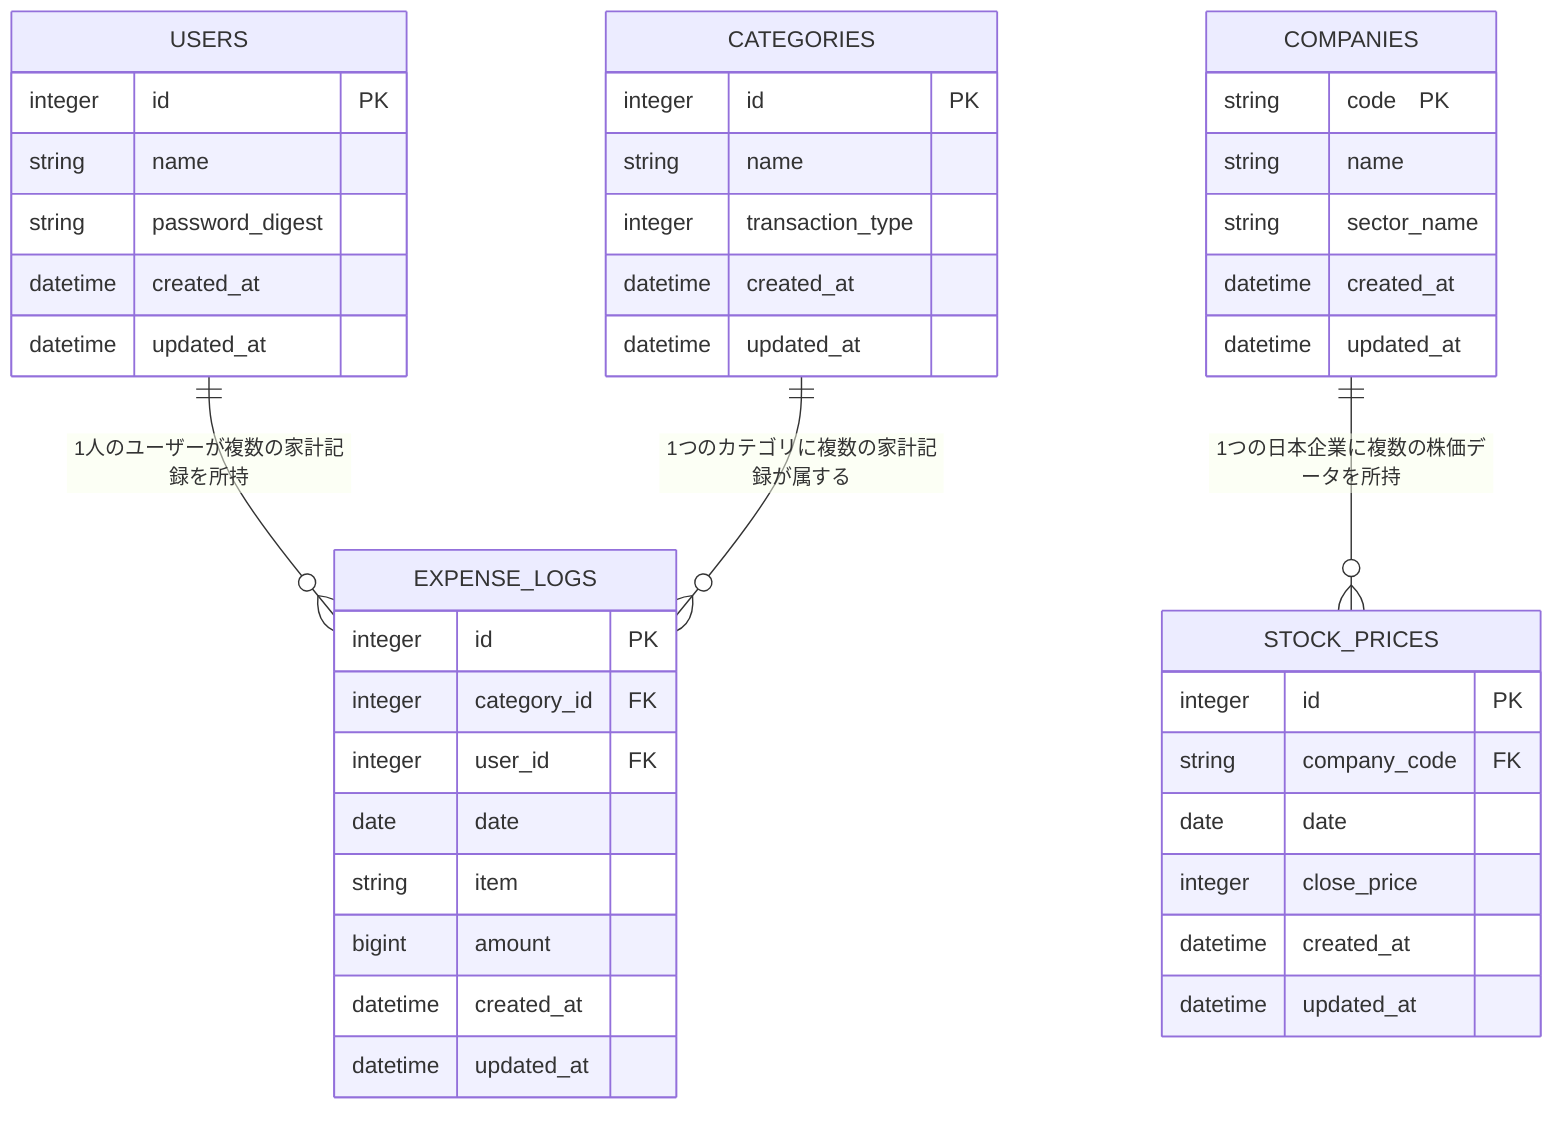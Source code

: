 erDiagram
  USERS ||--o{ EXPENSE_LOGS : "1人のユーザーが複数の家計記録を所持"
  CATEGORIES ||--o{ EXPENSE_LOGS : "1つのカテゴリに複数の家計記録が属する"
  COMPANIES ||--o{ STOCK_PRICES : "1つの日本企業に複数の株価データを所持"

  USERS {
    integer id PK
    string name
    string password_digest
    datetime created_at
    datetime updated_at
  }

  CATEGORIES {
    integer id PK
    string name
    integer transaction_type
    datetime created_at
    datetime updated_at
  }

  EXPENSE_LOGS {
    integer id PK
    integer category_id FK
    integer user_id FK
    date date
    string item
    bigint amount
    datetime created_at
    datetime updated_at
  }

  COMPANIES {
    string code　PK
    string name
    string sector_name
    datetime created_at
    datetime updated_at
  }

  STOCK_PRICES {
    integer id PK
    string company_code FK
    date date
    integer close_price
    datetime created_at
    datetime updated_at
  }
